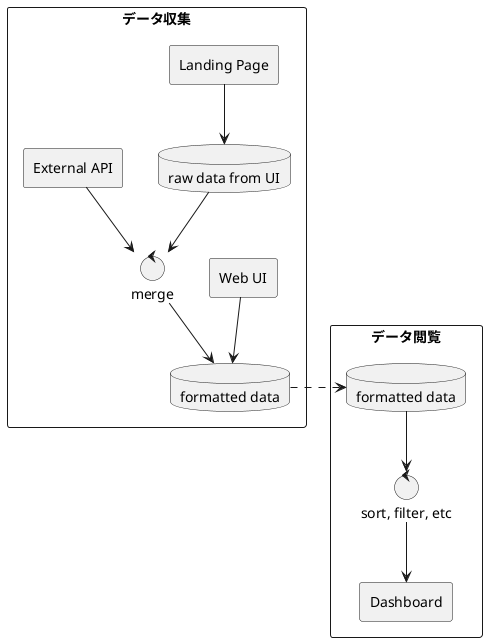 @startuml some dfd

' How to express the DFD symbols
' https://www.lucidchart.com/blog/data-flow-diagram-tutorial#dfd-symbols
'
' Process: `control`
' Data Store: `database`
' External Entity: `rectangle`
' Data Flow: `-->`, `->`
'
rectangle "データ収集" {
  rectangle "Landing Page" as 0e.2
  rectangle "Web UI" as 0e.3
  rectangle "External API" as 0e.4

  control "merge" as 0c.2

  database "raw data from UI" as 0d.2
  database "formatted data" as 0d.3

  0e.2-->0d.2
  0d.2-->0c.2
  0e.4-->0c.2
  0c.2-->0d.3
  0e.3-->0d.3
}

rectangle "データ閲覧" {
  database "formatted data" as 1d.1

  control "sort, filter, etc" as 1c.1

  rectangle "Dashboard" as 1e.1

  1d.1-->1c.1
  1c.1-->1e.1
}

0d.3.>1d.1

@enduml